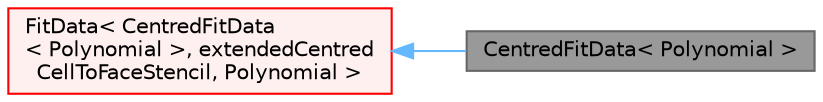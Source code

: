 digraph "CentredFitData&lt; Polynomial &gt;"
{
 // LATEX_PDF_SIZE
  bgcolor="transparent";
  edge [fontname=Helvetica,fontsize=10,labelfontname=Helvetica,labelfontsize=10];
  node [fontname=Helvetica,fontsize=10,shape=box,height=0.2,width=0.4];
  rankdir="LR";
  Node1 [id="Node000001",label="CentredFitData\< Polynomial \>",height=0.2,width=0.4,color="gray40", fillcolor="grey60", style="filled", fontcolor="black",tooltip="Data for the quadratic fit correction interpolation scheme."];
  Node2 -> Node1 [id="edge1_Node000001_Node000002",dir="back",color="steelblue1",style="solid",tooltip=" "];
  Node2 [id="Node000002",label="FitData\< CentredFitData\l\< Polynomial \>, extendedCentred\lCellToFaceStencil, Polynomial \>",height=0.2,width=0.4,color="red", fillcolor="#FFF0F0", style="filled",URL="$classFoam_1_1FitData.html",tooltip=" "];
}
